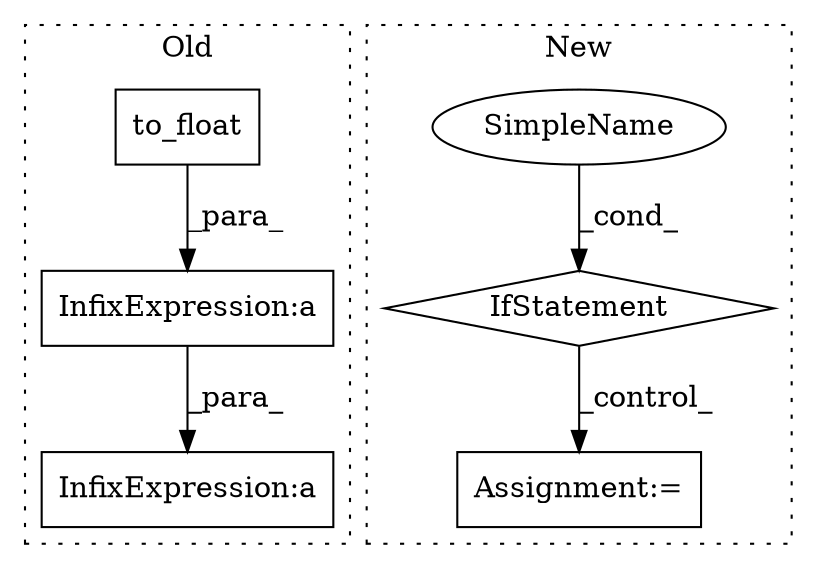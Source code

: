 digraph G {
subgraph cluster0 {
1 [label="to_float" a="32" s="5289,5313" l="9,1" shape="box"];
3 [label="InfixExpression:a" a="27" s="5328" l="3" shape="box"];
6 [label="InfixExpression:a" a="27" s="5314" l="3" shape="box"];
label = "Old";
style="dotted";
}
subgraph cluster1 {
2 [label="IfStatement" a="25" s="4543,4559" l="4,2" shape="diamond"];
4 [label="Assignment:=" a="7" s="4594" l="1" shape="box"];
5 [label="SimpleName" a="42" s="" l="" shape="ellipse"];
label = "New";
style="dotted";
}
1 -> 6 [label="_para_"];
2 -> 4 [label="_control_"];
5 -> 2 [label="_cond_"];
6 -> 3 [label="_para_"];
}